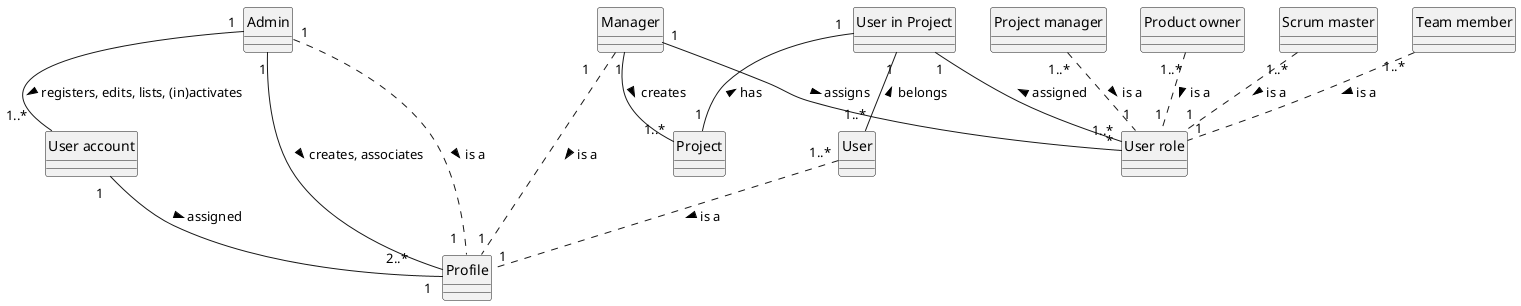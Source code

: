 @startuml
skinparam style strictuml

Entity Admin
Class "User account"
Class Profile
Class Manager
Class User
Class "User role"
Class Project
Class "User in Project"
Class "Project manager"
Class "Product owner"
Class "Scrum master"
Class "Team member"



Admin "1" -- "1..*   " "User account": registers, edits, lists, (in)activates >
Admin "1" -- "2..*        " Profile: creates, associates >
Admin "1 " .. "1  " Profile: is a >
Manager "1      ".."1" Profile: is a >
Manager "1 " -- "*" "User role" : assigns >
User "1..*" .. "1" Profile: is a >
"User account" "1   "--"1 " Profile: assigned >
Manager "1"-- "1..*" Project: creates >
"User in Project" "1" -- "1..*" User: belongs <
"User in Project" "1" -- "1..*" "User role": assigned <
"User in Project" "1 " -- "1" Project : has <
"Project manager" "1..*" .. "1" "User role": is a >
"Product owner" "1..*" .. "1" "User role": is a >
"Scrum master" "1..*" .. "1" "User role": is a >
"Team member" "1..*" .. "1" "User role": is a >
@enduml
